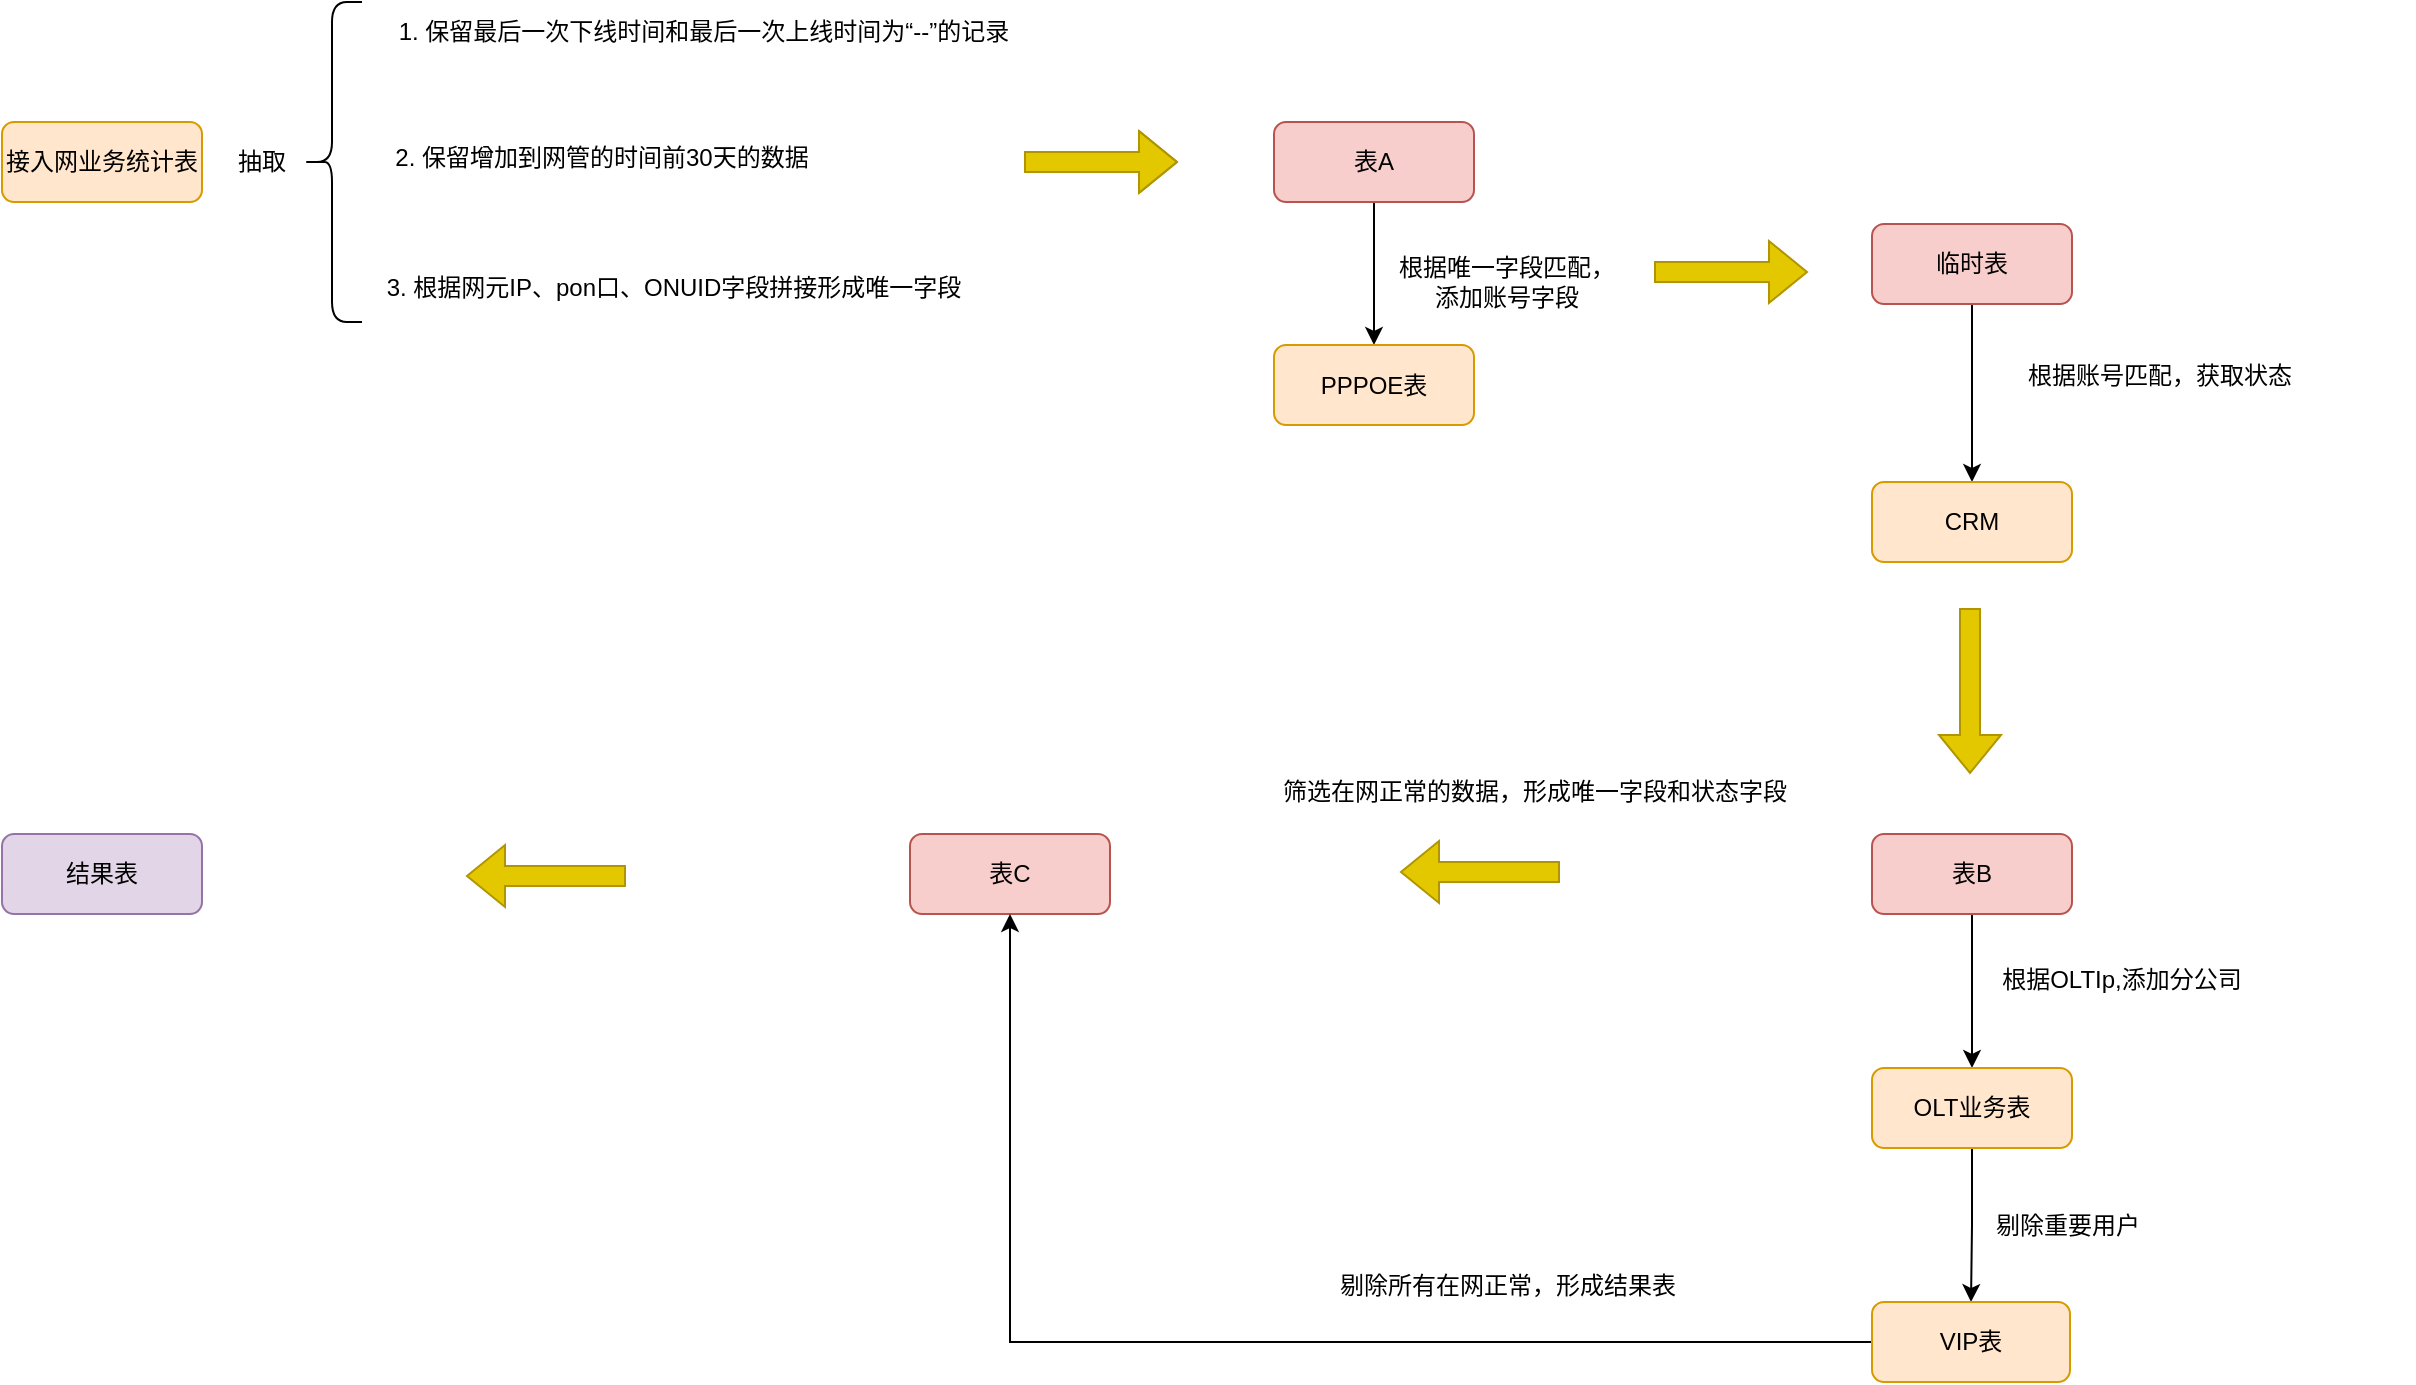 <mxfile version="24.7.3" type="github">
  <diagram name="第 1 页" id="S3rSHQPK5qMWLmon7eMp">
    <mxGraphModel dx="1954" dy="1182" grid="0" gridSize="10" guides="1" tooltips="1" connect="1" arrows="1" fold="1" page="0" pageScale="1" pageWidth="827" pageHeight="1169" math="0" shadow="0">
      <root>
        <mxCell id="0" />
        <mxCell id="1" parent="0" />
        <mxCell id="spJtF1GtVWfvJzPOTzPs-1" value="接入网业务统计表" style="rounded=1;whiteSpace=wrap;html=1;fillColor=#ffe6cc;strokeColor=#d79b00;" parent="1" vertex="1">
          <mxGeometry x="120" y="160" width="100" height="40" as="geometry" />
        </mxCell>
        <mxCell id="6q9ROaiXOhGT6bqtvnRB-1" value="" style="shape=curlyBracket;whiteSpace=wrap;html=1;rounded=1;labelPosition=left;verticalLabelPosition=middle;align=right;verticalAlign=middle;" vertex="1" parent="1">
          <mxGeometry x="270" y="100" width="30" height="160" as="geometry" />
        </mxCell>
        <mxCell id="6q9ROaiXOhGT6bqtvnRB-3" value="抽取" style="text;html=1;align=center;verticalAlign=middle;whiteSpace=wrap;rounded=0;" vertex="1" parent="1">
          <mxGeometry x="220" y="165" width="60" height="30" as="geometry" />
        </mxCell>
        <mxCell id="6q9ROaiXOhGT6bqtvnRB-4" value="1. 保留最后一次下线时间和最后一次上线时间为“--”的记录" style="text;html=1;align=center;verticalAlign=middle;whiteSpace=wrap;rounded=0;" vertex="1" parent="1">
          <mxGeometry x="311" y="100" width="320" height="30" as="geometry" />
        </mxCell>
        <mxCell id="6q9ROaiXOhGT6bqtvnRB-5" value="2. 保留增加到网管的时间前30天的数据" style="text;html=1;align=center;verticalAlign=middle;whiteSpace=wrap;rounded=0;" vertex="1" parent="1">
          <mxGeometry x="300" y="160" width="240" height="35" as="geometry" />
        </mxCell>
        <mxCell id="6q9ROaiXOhGT6bqtvnRB-6" value="3.&amp;nbsp;根据网元IP、pon口、ONUID字段拼接形成唯一字段" style="text;html=1;align=center;verticalAlign=middle;whiteSpace=wrap;rounded=0;" vertex="1" parent="1">
          <mxGeometry x="311" y="225" width="290" height="35" as="geometry" />
        </mxCell>
        <mxCell id="6q9ROaiXOhGT6bqtvnRB-7" value="" style="shape=flexArrow;endArrow=classic;html=1;rounded=0;fillColor=#e3c800;strokeColor=#B09500;" edge="1" parent="1">
          <mxGeometry width="50" height="50" relative="1" as="geometry">
            <mxPoint x="946" y="235" as="sourcePoint" />
            <mxPoint x="1023" y="235" as="targetPoint" />
          </mxGeometry>
        </mxCell>
        <mxCell id="6q9ROaiXOhGT6bqtvnRB-31" style="edgeStyle=orthogonalEdgeStyle;rounded=0;orthogonalLoop=1;jettySize=auto;html=1;entryX=0.5;entryY=0;entryDx=0;entryDy=0;" edge="1" parent="1" source="6q9ROaiXOhGT6bqtvnRB-8" target="6q9ROaiXOhGT6bqtvnRB-9">
          <mxGeometry relative="1" as="geometry" />
        </mxCell>
        <mxCell id="6q9ROaiXOhGT6bqtvnRB-8" value="表A" style="rounded=1;whiteSpace=wrap;html=1;fillColor=#f8cecc;strokeColor=#b85450;" vertex="1" parent="1">
          <mxGeometry x="756" y="160" width="100" height="40" as="geometry" />
        </mxCell>
        <mxCell id="6q9ROaiXOhGT6bqtvnRB-9" value="PPPOE表" style="rounded=1;whiteSpace=wrap;html=1;fillColor=#ffe6cc;strokeColor=#d79b00;" vertex="1" parent="1">
          <mxGeometry x="756" y="271.5" width="100" height="40" as="geometry" />
        </mxCell>
        <mxCell id="6q9ROaiXOhGT6bqtvnRB-13" value="根据唯一字段匹配，添加账号字段" style="text;html=1;align=center;verticalAlign=middle;whiteSpace=wrap;rounded=0;" vertex="1" parent="1">
          <mxGeometry x="817" y="225" width="111" height="30" as="geometry" />
        </mxCell>
        <mxCell id="6q9ROaiXOhGT6bqtvnRB-27" style="edgeStyle=orthogonalEdgeStyle;rounded=0;orthogonalLoop=1;jettySize=auto;html=1;exitX=0.5;exitY=1;exitDx=0;exitDy=0;entryX=0.5;entryY=0;entryDx=0;entryDy=0;" edge="1" parent="1" source="6q9ROaiXOhGT6bqtvnRB-19" target="6q9ROaiXOhGT6bqtvnRB-24">
          <mxGeometry relative="1" as="geometry" />
        </mxCell>
        <mxCell id="6q9ROaiXOhGT6bqtvnRB-19" value="临时表" style="rounded=1;whiteSpace=wrap;html=1;fillColor=#f8cecc;strokeColor=#b85450;" vertex="1" parent="1">
          <mxGeometry x="1055" y="211" width="100" height="40" as="geometry" />
        </mxCell>
        <mxCell id="6q9ROaiXOhGT6bqtvnRB-22" value="" style="shape=flexArrow;endArrow=classic;html=1;rounded=0;fillColor=#e3c800;strokeColor=#B09500;" edge="1" parent="1">
          <mxGeometry width="50" height="50" relative="1" as="geometry">
            <mxPoint x="631" y="180" as="sourcePoint" />
            <mxPoint x="708" y="180" as="targetPoint" />
            <Array as="points">
              <mxPoint x="747" y="180" />
            </Array>
          </mxGeometry>
        </mxCell>
        <mxCell id="6q9ROaiXOhGT6bqtvnRB-23" value="根据账号匹配，获取状态" style="text;whiteSpace=wrap;" vertex="1" parent="1">
          <mxGeometry x="1131.0" y="273.496" width="195" height="36" as="geometry" />
        </mxCell>
        <mxCell id="6q9ROaiXOhGT6bqtvnRB-24" value="CRM" style="rounded=1;whiteSpace=wrap;html=1;fillColor=#ffe6cc;strokeColor=#d79b00;" vertex="1" parent="1">
          <mxGeometry x="1055" y="340" width="100" height="40" as="geometry" />
        </mxCell>
        <mxCell id="6q9ROaiXOhGT6bqtvnRB-28" value="" style="shape=flexArrow;endArrow=classic;html=1;rounded=0;fillColor=#e3c800;strokeColor=#B09500;" edge="1" parent="1">
          <mxGeometry width="50" height="50" relative="1" as="geometry">
            <mxPoint x="1104" y="403" as="sourcePoint" />
            <mxPoint x="1104" y="486" as="targetPoint" />
          </mxGeometry>
        </mxCell>
        <mxCell id="6q9ROaiXOhGT6bqtvnRB-43" style="edgeStyle=orthogonalEdgeStyle;rounded=0;orthogonalLoop=1;jettySize=auto;html=1;entryX=0.5;entryY=0;entryDx=0;entryDy=0;" edge="1" parent="1" source="6q9ROaiXOhGT6bqtvnRB-29" target="6q9ROaiXOhGT6bqtvnRB-42">
          <mxGeometry relative="1" as="geometry" />
        </mxCell>
        <mxCell id="6q9ROaiXOhGT6bqtvnRB-29" value="表B" style="rounded=1;whiteSpace=wrap;html=1;fillColor=#f8cecc;strokeColor=#b85450;" vertex="1" parent="1">
          <mxGeometry x="1055" y="516" width="100" height="40" as="geometry" />
        </mxCell>
        <mxCell id="6q9ROaiXOhGT6bqtvnRB-39" value="表C" style="rounded=1;whiteSpace=wrap;html=1;fillColor=#f8cecc;strokeColor=#b85450;" vertex="1" parent="1">
          <mxGeometry x="574" y="516" width="100" height="40" as="geometry" />
        </mxCell>
        <mxCell id="6q9ROaiXOhGT6bqtvnRB-41" value="筛选在网正常的数据，形成唯一字段和状态字段" style="text;html=1;align=center;verticalAlign=middle;whiteSpace=wrap;rounded=0;" vertex="1" parent="1">
          <mxGeometry x="742" y="480" width="289" height="30" as="geometry" />
        </mxCell>
        <mxCell id="6q9ROaiXOhGT6bqtvnRB-46" style="edgeStyle=orthogonalEdgeStyle;rounded=0;orthogonalLoop=1;jettySize=auto;html=1;exitX=0.5;exitY=1;exitDx=0;exitDy=0;entryX=0.5;entryY=0;entryDx=0;entryDy=0;" edge="1" parent="1" source="6q9ROaiXOhGT6bqtvnRB-42" target="6q9ROaiXOhGT6bqtvnRB-45">
          <mxGeometry relative="1" as="geometry" />
        </mxCell>
        <mxCell id="6q9ROaiXOhGT6bqtvnRB-42" value="OLT业务表" style="rounded=1;whiteSpace=wrap;html=1;fillColor=#ffe6cc;strokeColor=#d79b00;" vertex="1" parent="1">
          <mxGeometry x="1055" y="633" width="100" height="40" as="geometry" />
        </mxCell>
        <mxCell id="6q9ROaiXOhGT6bqtvnRB-44" value="根据OLTIp,添加分公司" style="text;html=1;align=center;verticalAlign=middle;whiteSpace=wrap;rounded=0;" vertex="1" parent="1">
          <mxGeometry x="1106" y="574" width="148" height="30" as="geometry" />
        </mxCell>
        <mxCell id="6q9ROaiXOhGT6bqtvnRB-48" style="edgeStyle=orthogonalEdgeStyle;rounded=0;orthogonalLoop=1;jettySize=auto;html=1;entryX=0.5;entryY=1;entryDx=0;entryDy=0;" edge="1" parent="1" source="6q9ROaiXOhGT6bqtvnRB-45" target="6q9ROaiXOhGT6bqtvnRB-39">
          <mxGeometry relative="1" as="geometry" />
        </mxCell>
        <mxCell id="6q9ROaiXOhGT6bqtvnRB-45" value="VIP表" style="rounded=1;whiteSpace=wrap;html=1;fillColor=#ffe6cc;strokeColor=#d79b00;" vertex="1" parent="1">
          <mxGeometry x="1055" y="750" width="99" height="40" as="geometry" />
        </mxCell>
        <mxCell id="6q9ROaiXOhGT6bqtvnRB-47" value="剔除重要用户" style="text;html=1;align=center;verticalAlign=middle;whiteSpace=wrap;rounded=0;" vertex="1" parent="1">
          <mxGeometry x="1111" y="697" width="84" height="30" as="geometry" />
        </mxCell>
        <mxCell id="6q9ROaiXOhGT6bqtvnRB-49" value="剔除所有在网正常，形成结果表" style="text;html=1;align=center;verticalAlign=middle;whiteSpace=wrap;rounded=0;" vertex="1" parent="1">
          <mxGeometry x="781.5" y="727" width="182" height="30" as="geometry" />
        </mxCell>
        <mxCell id="6q9ROaiXOhGT6bqtvnRB-52" value="结果表" style="rounded=1;whiteSpace=wrap;html=1;fillColor=#e1d5e7;strokeColor=#9673a6;" vertex="1" parent="1">
          <mxGeometry x="120" y="516" width="100" height="40" as="geometry" />
        </mxCell>
        <mxCell id="6q9ROaiXOhGT6bqtvnRB-54" style="edgeStyle=orthogonalEdgeStyle;rounded=0;orthogonalLoop=1;jettySize=auto;html=1;exitX=0.5;exitY=1;exitDx=0;exitDy=0;" edge="1" parent="1" source="6q9ROaiXOhGT6bqtvnRB-5" target="6q9ROaiXOhGT6bqtvnRB-5">
          <mxGeometry relative="1" as="geometry" />
        </mxCell>
        <mxCell id="6q9ROaiXOhGT6bqtvnRB-55" style="edgeStyle=orthogonalEdgeStyle;rounded=0;orthogonalLoop=1;jettySize=auto;html=1;exitX=0.5;exitY=1;exitDx=0;exitDy=0;" edge="1" parent="1" source="6q9ROaiXOhGT6bqtvnRB-6" target="6q9ROaiXOhGT6bqtvnRB-6">
          <mxGeometry relative="1" as="geometry" />
        </mxCell>
        <mxCell id="6q9ROaiXOhGT6bqtvnRB-57" value="" style="shape=flexArrow;endArrow=classic;html=1;rounded=0;fillColor=#e3c800;strokeColor=#B09500;" edge="1" parent="1">
          <mxGeometry width="50" height="50" relative="1" as="geometry">
            <mxPoint x="899" y="535" as="sourcePoint" />
            <mxPoint x="819" y="535" as="targetPoint" />
          </mxGeometry>
        </mxCell>
        <mxCell id="6q9ROaiXOhGT6bqtvnRB-58" value="" style="shape=flexArrow;endArrow=classic;html=1;rounded=0;fillColor=#e3c800;strokeColor=#B09500;" edge="1" parent="1">
          <mxGeometry width="50" height="50" relative="1" as="geometry">
            <mxPoint x="432" y="537" as="sourcePoint" />
            <mxPoint x="352" y="537" as="targetPoint" />
          </mxGeometry>
        </mxCell>
      </root>
    </mxGraphModel>
  </diagram>
</mxfile>
